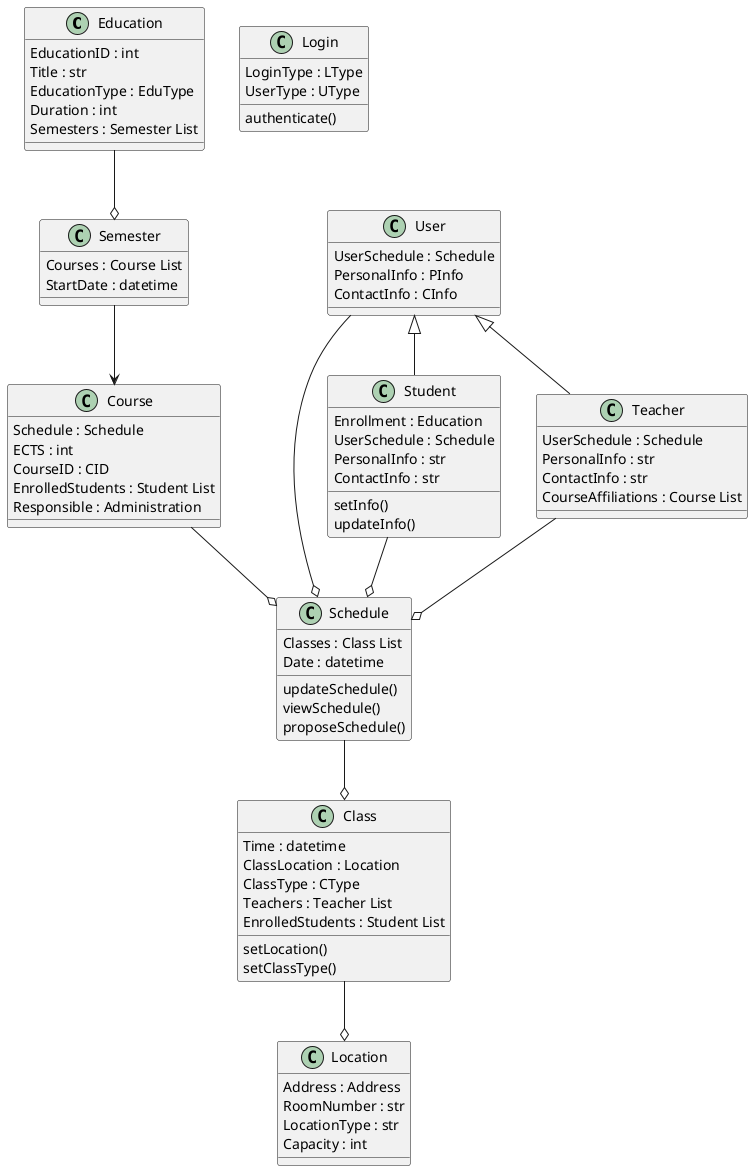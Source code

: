 @startuml

class Education {
    EducationID : int
    Title : str
    EducationType : EduType
    Duration : int
    Semesters : Semester List
}

class Schedule{
    Classes : Class List
    Date : datetime
    updateSchedule()
    viewSchedule()
    proposeSchedule()
}

class Location{
    Address : Address
    RoomNumber : str
    LocationType : str
    Capacity : int
}

class Course{
    Schedule : Schedule
    ECTS : int
    CourseID : CID
    EnrolledStudents : Student List
    Responsible : Administration
}

class Class{
    Time : datetime
    ClassLocation : Location
    ClassType : CType
    Teachers : Teacher List
    EnrolledStudents : Student List
    setLocation()
    setClassType()
}

class Login{
    LoginType : LType
    UserType : UType
    authenticate()
}

class User{
    UserSchedule : Schedule
    PersonalInfo : PInfo
    ContactInfo : CInfo
}

class Semester{
    Courses : Course List
    StartDate : datetime
}

class Student{
    Enrollment : Education
    UserSchedule : Schedule
    PersonalInfo : str
    ContactInfo : str
    setInfo()
    updateInfo()
}

class Teacher{
    UserSchedule : Schedule
    PersonalInfo : str
    ContactInfo : str
    CourseAffiliations : Course List
}

User --o Schedule
Course --o Schedule
Student --o Schedule
Teacher --o Schedule

Education --o Semester

Class --o Location

User <|-- Student
User <|-- Teacher

Semester --> Course
Schedule --o Class

@enduml

